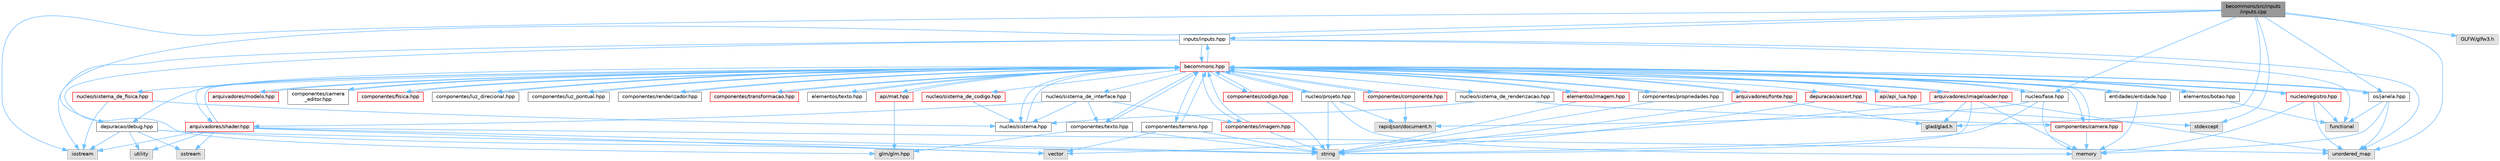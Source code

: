 digraph "becommons/src/inputs/inputs.cpp"
{
 // LATEX_PDF_SIZE
  bgcolor="transparent";
  edge [fontname=Helvetica,fontsize=10,labelfontname=Helvetica,labelfontsize=10];
  node [fontname=Helvetica,fontsize=10,shape=box,height=0.2,width=0.4];
  Node1 [id="Node000001",label="becommons/src/inputs\l/inputs.cpp",height=0.2,width=0.4,color="gray40", fillcolor="grey60", style="filled", fontcolor="black",tooltip=" "];
  Node1 -> Node2 [id="edge1_Node000001_Node000002",color="steelblue1",style="solid",tooltip=" "];
  Node2 [id="Node000002",label="inputs/inputs.hpp",height=0.2,width=0.4,color="grey40", fillcolor="white", style="filled",URL="$inputs_8hpp.html",tooltip=" "];
  Node2 -> Node3 [id="edge2_Node000002_Node000003",color="steelblue1",style="solid",tooltip=" "];
  Node3 [id="Node000003",label="iostream",height=0.2,width=0.4,color="grey60", fillcolor="#E0E0E0", style="filled",tooltip=" "];
  Node2 -> Node4 [id="edge3_Node000002_Node000004",color="steelblue1",style="solid",tooltip=" "];
  Node4 [id="Node000004",label="unordered_map",height=0.2,width=0.4,color="grey60", fillcolor="#E0E0E0", style="filled",tooltip=" "];
  Node2 -> Node5 [id="edge4_Node000002_Node000005",color="steelblue1",style="solid",tooltip=" "];
  Node5 [id="Node000005",label="functional",height=0.2,width=0.4,color="grey60", fillcolor="#E0E0E0", style="filled",tooltip=" "];
  Node2 -> Node6 [id="edge5_Node000002_Node000006",color="steelblue1",style="solid",tooltip=" "];
  Node6 [id="Node000006",label="glm/glm.hpp",height=0.2,width=0.4,color="grey60", fillcolor="#E0E0E0", style="filled",tooltip=" "];
  Node2 -> Node7 [id="edge6_Node000002_Node000007",color="steelblue1",style="solid",tooltip=" "];
  Node7 [id="Node000007",label="becommons.hpp",height=0.2,width=0.4,color="red", fillcolor="#FFF0F0", style="filled",URL="$becommons_8hpp.html",tooltip=" "];
  Node7 -> Node8 [id="edge7_Node000007_Node000008",color="steelblue1",style="solid",tooltip=" "];
  Node8 [id="Node000008",label="api/api_lua.hpp",height=0.2,width=0.4,color="red", fillcolor="#FFF0F0", style="filled",URL="$api__lua_8hpp.html",tooltip="Gerencia a configuração do luabridge para api lua."];
  Node8 -> Node7 [id="edge8_Node000008_Node000007",color="steelblue1",style="solid",tooltip=" "];
  Node7 -> Node13 [id="edge9_Node000007_Node000013",color="steelblue1",style="solid",tooltip=" "];
  Node13 [id="Node000013",label="api/mat.hpp",height=0.2,width=0.4,color="red", fillcolor="#FFF0F0", style="filled",URL="$mat_8hpp.html",tooltip="Gerencia funçoes matemáticas."];
  Node13 -> Node6 [id="edge10_Node000013_Node000006",color="steelblue1",style="solid",tooltip=" "];
  Node13 -> Node7 [id="edge11_Node000013_Node000007",color="steelblue1",style="solid",tooltip=" "];
  Node7 -> Node15 [id="edge12_Node000007_Node000015",color="steelblue1",style="solid",tooltip=" "];
  Node15 [id="Node000015",label="arquivadores/fonte.hpp",height=0.2,width=0.4,color="red", fillcolor="#FFF0F0", style="filled",URL="$fonte_8hpp.html",tooltip="Define estruturas básicas para renderização de textos."];
  Node15 -> Node16 [id="edge13_Node000015_Node000016",color="steelblue1",style="solid",tooltip=" "];
  Node16 [id="Node000016",label="glad/glad.h",height=0.2,width=0.4,color="grey60", fillcolor="#E0E0E0", style="filled",tooltip=" "];
  Node15 -> Node17 [id="edge14_Node000015_Node000017",color="steelblue1",style="solid",tooltip=" "];
  Node17 [id="Node000017",label="string",height=0.2,width=0.4,color="grey60", fillcolor="#E0E0E0", style="filled",tooltip=" "];
  Node15 -> Node7 [id="edge15_Node000015_Node000007",color="steelblue1",style="solid",tooltip=" "];
  Node7 -> Node20 [id="edge16_Node000007_Node000020",color="steelblue1",style="solid",tooltip=" "];
  Node20 [id="Node000020",label="arquivadores/imageloader.hpp",height=0.2,width=0.4,color="red", fillcolor="#FFF0F0", style="filled",URL="$imageloader_8hpp.html",tooltip="Gerencia as imagems/texturas carregadas na engine."];
  Node20 -> Node16 [id="edge17_Node000020_Node000016",color="steelblue1",style="solid",tooltip=" "];
  Node20 -> Node17 [id="edge18_Node000020_Node000017",color="steelblue1",style="solid",tooltip=" "];
  Node20 -> Node4 [id="edge19_Node000020_Node000004",color="steelblue1",style="solid",tooltip=" "];
  Node20 -> Node23 [id="edge20_Node000020_Node000023",color="steelblue1",style="solid",tooltip=" "];
  Node23 [id="Node000023",label="vector",height=0.2,width=0.4,color="grey60", fillcolor="#E0E0E0", style="filled",tooltip=" "];
  Node20 -> Node24 [id="edge21_Node000020_Node000024",color="steelblue1",style="solid",tooltip=" "];
  Node24 [id="Node000024",label="memory",height=0.2,width=0.4,color="grey60", fillcolor="#E0E0E0", style="filled",tooltip=" "];
  Node20 -> Node7 [id="edge22_Node000020_Node000007",color="steelblue1",style="solid",tooltip=" "];
  Node7 -> Node25 [id="edge23_Node000007_Node000025",color="steelblue1",style="solid",tooltip=" "];
  Node25 [id="Node000025",label="arquivadores/modelo.hpp",height=0.2,width=0.4,color="red", fillcolor="#FFF0F0", style="filled",URL="$modelo_8hpp.html",tooltip="Carrega um modelo usando a biblioteca assimp com base em um diretório."];
  Node25 -> Node7 [id="edge24_Node000025_Node000007",color="steelblue1",style="solid",tooltip=" "];
  Node7 -> Node27 [id="edge25_Node000007_Node000027",color="steelblue1",style="solid",tooltip=" "];
  Node27 [id="Node000027",label="arquivadores/shader.hpp",height=0.2,width=0.4,color="red", fillcolor="#FFF0F0", style="filled",URL="$shader_8hpp.html",tooltip="Gerencia os shaders GLSL."];
  Node27 -> Node17 [id="edge26_Node000027_Node000017",color="steelblue1",style="solid",tooltip=" "];
  Node27 -> Node29 [id="edge27_Node000027_Node000029",color="steelblue1",style="solid",tooltip=" "];
  Node29 [id="Node000029",label="sstream",height=0.2,width=0.4,color="grey60", fillcolor="#E0E0E0", style="filled",tooltip=" "];
  Node27 -> Node3 [id="edge28_Node000027_Node000003",color="steelblue1",style="solid",tooltip=" "];
  Node27 -> Node23 [id="edge29_Node000027_Node000023",color="steelblue1",style="solid",tooltip=" "];
  Node27 -> Node30 [id="edge30_Node000027_Node000030",color="steelblue1",style="solid",tooltip=" "];
  Node30 [id="Node000030",label="utility",height=0.2,width=0.4,color="grey60", fillcolor="#E0E0E0", style="filled",tooltip=" "];
  Node27 -> Node4 [id="edge31_Node000027_Node000004",color="steelblue1",style="solid",tooltip=" "];
  Node27 -> Node7 [id="edge32_Node000027_Node000007",color="steelblue1",style="solid",tooltip=" "];
  Node7 -> Node32 [id="edge33_Node000007_Node000032",color="steelblue1",style="solid",tooltip=" "];
  Node32 [id="Node000032",label="componentes/camera.hpp",height=0.2,width=0.4,color="red", fillcolor="#FFF0F0", style="filled",URL="$camera_8hpp.html",tooltip="Estrutura básica de câmera."];
  Node32 -> Node24 [id="edge34_Node000032_Node000024",color="steelblue1",style="solid",tooltip=" "];
  Node32 -> Node7 [id="edge35_Node000032_Node000007",color="steelblue1",style="solid",tooltip=" "];
  Node7 -> Node35 [id="edge36_Node000007_Node000035",color="steelblue1",style="solid",tooltip=" "];
  Node35 [id="Node000035",label="componentes/camera\l_editor.hpp",height=0.2,width=0.4,color="grey40", fillcolor="white", style="filled",URL="$camera__editor_8hpp.html",tooltip=" "];
  Node35 -> Node7 [id="edge37_Node000035_Node000007",color="steelblue1",style="solid",tooltip=" "];
  Node7 -> Node36 [id="edge38_Node000007_Node000036",color="steelblue1",style="solid",tooltip=" "];
  Node36 [id="Node000036",label="componentes/codigo.hpp",height=0.2,width=0.4,color="red", fillcolor="#FFF0F0", style="filled",URL="$codigo_8hpp.html",tooltip="Componente de código para entidades ECS."];
  Node36 -> Node17 [id="edge39_Node000036_Node000017",color="steelblue1",style="solid",tooltip=" "];
  Node36 -> Node7 [id="edge40_Node000036_Node000007",color="steelblue1",style="solid",tooltip=" "];
  Node7 -> Node38 [id="edge41_Node000007_Node000038",color="steelblue1",style="solid",tooltip=" "];
  Node38 [id="Node000038",label="componentes/componente.hpp",height=0.2,width=0.4,color="red", fillcolor="#FFF0F0", style="filled",URL="$componente_8hpp.html",tooltip="Estrutura base para componetes."];
  Node38 -> Node40 [id="edge42_Node000038_Node000040",color="steelblue1",style="solid",tooltip=" "];
  Node40 [id="Node000040",label="rapidjson/document.h",height=0.2,width=0.4,color="grey60", fillcolor="#E0E0E0", style="filled",tooltip=" "];
  Node38 -> Node7 [id="edge43_Node000038_Node000007",color="steelblue1",style="solid",tooltip=" "];
  Node7 -> Node43 [id="edge44_Node000007_Node000043",color="steelblue1",style="solid",tooltip=" "];
  Node43 [id="Node000043",label="componentes/fisica.hpp",height=0.2,width=0.4,color="red", fillcolor="#FFF0F0", style="filled",URL="$fisica_8hpp.html",tooltip="Componente de física para entidades ECS."];
  Node43 -> Node7 [id="edge45_Node000043_Node000007",color="steelblue1",style="solid",tooltip=" "];
  Node7 -> Node44 [id="edge46_Node000007_Node000044",color="steelblue1",style="solid",tooltip=" "];
  Node44 [id="Node000044",label="componentes/imagem.hpp",height=0.2,width=0.4,color="red", fillcolor="#FFF0F0", style="filled",URL="$componentes_2imagem_8hpp.html",tooltip=" "];
  Node44 -> Node17 [id="edge47_Node000044_Node000017",color="steelblue1",style="solid",tooltip=" "];
  Node44 -> Node7 [id="edge48_Node000044_Node000007",color="steelblue1",style="solid",tooltip=" "];
  Node7 -> Node45 [id="edge49_Node000007_Node000045",color="steelblue1",style="solid",tooltip=" "];
  Node45 [id="Node000045",label="componentes/luz_direcional.hpp",height=0.2,width=0.4,color="grey40", fillcolor="white", style="filled",URL="$luz__direcional_8hpp.html",tooltip=" "];
  Node45 -> Node7 [id="edge50_Node000045_Node000007",color="steelblue1",style="solid",tooltip=" "];
  Node7 -> Node46 [id="edge51_Node000007_Node000046",color="steelblue1",style="solid",tooltip=" "];
  Node46 [id="Node000046",label="componentes/luz_pontual.hpp",height=0.2,width=0.4,color="grey40", fillcolor="white", style="filled",URL="$luz__pontual_8hpp.html",tooltip=" "];
  Node46 -> Node7 [id="edge52_Node000046_Node000007",color="steelblue1",style="solid",tooltip=" "];
  Node7 -> Node47 [id="edge53_Node000007_Node000047",color="steelblue1",style="solid",tooltip=" "];
  Node47 [id="Node000047",label="componentes/propriedades.hpp",height=0.2,width=0.4,color="grey40", fillcolor="white", style="filled",URL="$propriedades_8hpp.html",tooltip=" "];
  Node47 -> Node17 [id="edge54_Node000047_Node000017",color="steelblue1",style="solid",tooltip=" "];
  Node47 -> Node7 [id="edge55_Node000047_Node000007",color="steelblue1",style="solid",tooltip=" "];
  Node7 -> Node48 [id="edge56_Node000007_Node000048",color="steelblue1",style="solid",tooltip=" "];
  Node48 [id="Node000048",label="componentes/renderizador.hpp",height=0.2,width=0.4,color="grey40", fillcolor="white", style="filled",URL="$renderizador_8hpp.html",tooltip=" "];
  Node48 -> Node7 [id="edge57_Node000048_Node000007",color="steelblue1",style="solid",tooltip=" "];
  Node7 -> Node49 [id="edge58_Node000007_Node000049",color="steelblue1",style="solid",tooltip=" "];
  Node49 [id="Node000049",label="componentes/terreno.hpp",height=0.2,width=0.4,color="grey40", fillcolor="white", style="filled",URL="$terreno_8hpp.html",tooltip=" "];
  Node49 -> Node23 [id="edge59_Node000049_Node000023",color="steelblue1",style="solid",tooltip=" "];
  Node49 -> Node17 [id="edge60_Node000049_Node000017",color="steelblue1",style="solid",tooltip=" "];
  Node49 -> Node7 [id="edge61_Node000049_Node000007",color="steelblue1",style="solid",tooltip=" "];
  Node7 -> Node50 [id="edge62_Node000007_Node000050",color="steelblue1",style="solid",tooltip=" "];
  Node50 [id="Node000050",label="componentes/texto.hpp",height=0.2,width=0.4,color="grey40", fillcolor="white", style="filled",URL="$componentes_2texto_8hpp.html",tooltip=" "];
  Node50 -> Node6 [id="edge63_Node000050_Node000006",color="steelblue1",style="solid",tooltip=" "];
  Node50 -> Node17 [id="edge64_Node000050_Node000017",color="steelblue1",style="solid",tooltip=" "];
  Node50 -> Node7 [id="edge65_Node000050_Node000007",color="steelblue1",style="solid",tooltip=" "];
  Node7 -> Node51 [id="edge66_Node000007_Node000051",color="steelblue1",style="solid",tooltip=" "];
  Node51 [id="Node000051",label="componentes/transformacao.hpp",height=0.2,width=0.4,color="red", fillcolor="#FFF0F0", style="filled",URL="$transformacao_8hpp.html",tooltip="Calcula a mtriz de modelo para um objeto 3d qualquer."];
  Node51 -> Node7 [id="edge67_Node000051_Node000007",color="steelblue1",style="solid",tooltip=" "];
  Node7 -> Node55 [id="edge68_Node000007_Node000055",color="steelblue1",style="solid",tooltip=" "];
  Node55 [id="Node000055",label="depuracao/debug.hpp",height=0.2,width=0.4,color="grey40", fillcolor="white", style="filled",URL="$debug_8hpp.html",tooltip=" "];
  Node55 -> Node23 [id="edge69_Node000055_Node000023",color="steelblue1",style="solid",tooltip=" "];
  Node55 -> Node30 [id="edge70_Node000055_Node000030",color="steelblue1",style="solid",tooltip=" "];
  Node55 -> Node17 [id="edge71_Node000055_Node000017",color="steelblue1",style="solid",tooltip=" "];
  Node55 -> Node3 [id="edge72_Node000055_Node000003",color="steelblue1",style="solid",tooltip=" "];
  Node55 -> Node29 [id="edge73_Node000055_Node000029",color="steelblue1",style="solid",tooltip=" "];
  Node7 -> Node56 [id="edge74_Node000007_Node000056",color="steelblue1",style="solid",tooltip=" "];
  Node56 [id="Node000056",label="depuracao/assert.hpp",height=0.2,width=0.4,color="red", fillcolor="#FFF0F0", style="filled",URL="$assert_8hpp.html",tooltip=" "];
  Node56 -> Node57 [id="edge75_Node000056_Node000057",color="steelblue1",style="solid",tooltip=" "];
  Node57 [id="Node000057",label="stdexcept",height=0.2,width=0.4,color="grey60", fillcolor="#E0E0E0", style="filled",tooltip=" "];
  Node56 -> Node17 [id="edge76_Node000056_Node000017",color="steelblue1",style="solid",tooltip=" "];
  Node7 -> Node59 [id="edge77_Node000007_Node000059",color="steelblue1",style="solid",tooltip=" "];
  Node59 [id="Node000059",label="elementos/botao.hpp",height=0.2,width=0.4,color="grey40", fillcolor="white", style="filled",URL="$botao_8hpp.html",tooltip=" "];
  Node59 -> Node5 [id="edge78_Node000059_Node000005",color="steelblue1",style="solid",tooltip=" "];
  Node59 -> Node7 [id="edge79_Node000059_Node000007",color="steelblue1",style="solid",tooltip=" "];
  Node7 -> Node60 [id="edge80_Node000007_Node000060",color="steelblue1",style="solid",tooltip=" "];
  Node60 [id="Node000060",label="elementos/imagem.hpp",height=0.2,width=0.4,color="red", fillcolor="#FFF0F0", style="filled",URL="$elementos_2imagem_8hpp.html",tooltip="Gerencia a configuração do luabridge para api lua."];
  Node60 -> Node17 [id="edge81_Node000060_Node000017",color="steelblue1",style="solid",tooltip=" "];
  Node60 -> Node7 [id="edge82_Node000060_Node000007",color="steelblue1",style="solid",tooltip=" "];
  Node7 -> Node61 [id="edge83_Node000007_Node000061",color="steelblue1",style="solid",tooltip=" "];
  Node61 [id="Node000061",label="elementos/texto.hpp",height=0.2,width=0.4,color="grey40", fillcolor="white", style="filled",URL="$elementos_2texto_8hpp.html",tooltip=" "];
  Node61 -> Node7 [id="edge84_Node000061_Node000007",color="steelblue1",style="solid",tooltip=" "];
  Node7 -> Node62 [id="edge85_Node000007_Node000062",color="steelblue1",style="solid",tooltip=" "];
  Node62 [id="Node000062",label="entidades/entidade.hpp",height=0.2,width=0.4,color="grey40", fillcolor="white", style="filled",URL="$entidade_8hpp.html",tooltip="Inclusoes e defini��es relacionadas � entidade."];
  Node62 -> Node24 [id="edge86_Node000062_Node000024",color="steelblue1",style="solid",tooltip=" "];
  Node62 -> Node7 [id="edge87_Node000062_Node000007",color="steelblue1",style="solid",tooltip=" "];
  Node7 -> Node2 [id="edge88_Node000007_Node000002",color="steelblue1",style="solid",tooltip=" "];
  Node7 -> Node63 [id="edge89_Node000007_Node000063",color="steelblue1",style="solid",tooltip=" "];
  Node63 [id="Node000063",label="nucleo/fase.hpp",height=0.2,width=0.4,color="grey40", fillcolor="white", style="filled",URL="$fase_8hpp.html",tooltip="Gerencia sistemas numa fase."];
  Node63 -> Node17 [id="edge90_Node000063_Node000017",color="steelblue1",style="solid",tooltip=" "];
  Node63 -> Node24 [id="edge91_Node000063_Node000024",color="steelblue1",style="solid",tooltip=" "];
  Node63 -> Node40 [id="edge92_Node000063_Node000040",color="steelblue1",style="solid",tooltip=" "];
  Node63 -> Node7 [id="edge93_Node000063_Node000007",color="steelblue1",style="solid",tooltip=" "];
  Node7 -> Node64 [id="edge94_Node000007_Node000064",color="steelblue1",style="solid",tooltip=" "];
  Node64 [id="Node000064",label="nucleo/projeto.hpp",height=0.2,width=0.4,color="grey40", fillcolor="white", style="filled",URL="$projeto_8hpp.html",tooltip="Gerencia configurações do projeto."];
  Node64 -> Node17 [id="edge95_Node000064_Node000017",color="steelblue1",style="solid",tooltip=" "];
  Node64 -> Node40 [id="edge96_Node000064_Node000040",color="steelblue1",style="solid",tooltip=" "];
  Node64 -> Node24 [id="edge97_Node000064_Node000024",color="steelblue1",style="solid",tooltip=" "];
  Node64 -> Node7 [id="edge98_Node000064_Node000007",color="steelblue1",style="solid",tooltip=" "];
  Node7 -> Node65 [id="edge99_Node000007_Node000065",color="steelblue1",style="solid",tooltip=" "];
  Node65 [id="Node000065",label="nucleo/registro.hpp",height=0.2,width=0.4,color="red", fillcolor="#FFF0F0", style="filled",URL="$registro_8hpp.html",tooltip="Inclusoes e definições relacionadas à registro."];
  Node65 -> Node4 [id="edge100_Node000065_Node000004",color="steelblue1",style="solid",tooltip=" "];
  Node65 -> Node24 [id="edge101_Node000065_Node000024",color="steelblue1",style="solid",tooltip=" "];
  Node65 -> Node5 [id="edge102_Node000065_Node000005",color="steelblue1",style="solid",tooltip=" "];
  Node65 -> Node7 [id="edge103_Node000065_Node000007",color="steelblue1",style="solid",tooltip=" "];
  Node7 -> Node67 [id="edge104_Node000007_Node000067",color="steelblue1",style="solid",tooltip=" "];
  Node67 [id="Node000067",label="nucleo/sistema.hpp",height=0.2,width=0.4,color="grey40", fillcolor="white", style="filled",URL="$nucleo_2sistema_8hpp.html",tooltip=" "];
  Node67 -> Node7 [id="edge105_Node000067_Node000007",color="steelblue1",style="solid",tooltip=" "];
  Node7 -> Node68 [id="edge106_Node000007_Node000068",color="steelblue1",style="solid",tooltip=" "];
  Node68 [id="Node000068",label="nucleo/sistema_de_codigo.hpp",height=0.2,width=0.4,color="red", fillcolor="#FFF0F0", style="filled",URL="$sistema__de__codigo_8hpp.html",tooltip=" "];
  Node68 -> Node67 [id="edge107_Node000068_Node000067",color="steelblue1",style="solid",tooltip=" "];
  Node7 -> Node71 [id="edge108_Node000007_Node000071",color="steelblue1",style="solid",tooltip=" "];
  Node71 [id="Node000071",label="nucleo/sistema_de_fisica.hpp",height=0.2,width=0.4,color="red", fillcolor="#FFF0F0", style="filled",URL="$sistema__de__fisica_8hpp.html",tooltip="Gerencia a fisica de jogo com o bullet3."];
  Node71 -> Node67 [id="edge109_Node000071_Node000067",color="steelblue1",style="solid",tooltip=" "];
  Node71 -> Node3 [id="edge110_Node000071_Node000003",color="steelblue1",style="solid",tooltip=" "];
  Node7 -> Node73 [id="edge111_Node000007_Node000073",color="steelblue1",style="solid",tooltip=" "];
  Node73 [id="Node000073",label="nucleo/sistema_de_interface.hpp",height=0.2,width=0.4,color="grey40", fillcolor="white", style="filled",URL="$sistema__de__interface_8hpp.html",tooltip=" "];
  Node73 -> Node67 [id="edge112_Node000073_Node000067",color="steelblue1",style="solid",tooltip=" "];
  Node73 -> Node27 [id="edge113_Node000073_Node000027",color="steelblue1",style="solid",tooltip=" "];
  Node73 -> Node50 [id="edge114_Node000073_Node000050",color="steelblue1",style="solid",tooltip=" "];
  Node73 -> Node44 [id="edge115_Node000073_Node000044",color="steelblue1",style="solid",tooltip=" "];
  Node7 -> Node74 [id="edge116_Node000007_Node000074",color="steelblue1",style="solid",tooltip=" "];
  Node74 [id="Node000074",label="nucleo/sistema_de_renderizacao.hpp",height=0.2,width=0.4,color="grey40", fillcolor="white", style="filled",URL="$sistema__de__renderizacao_8hpp.html",tooltip="Gerencia a renderizacao."];
  Node74 -> Node67 [id="edge117_Node000074_Node000067",color="steelblue1",style="solid",tooltip=" "];
  Node74 -> Node32 [id="edge118_Node000074_Node000032",color="steelblue1",style="solid",tooltip=" "];
  Node7 -> Node75 [id="edge119_Node000007_Node000075",color="steelblue1",style="solid",tooltip=" "];
  Node75 [id="Node000075",label="os/janela.hpp",height=0.2,width=0.4,color="grey40", fillcolor="white", style="filled",URL="$janela_8hpp.html",tooltip="Inicia e gerencia janela glfw."];
  Node75 -> Node5 [id="edge120_Node000075_Node000005",color="steelblue1",style="solid",tooltip=" "];
  Node75 -> Node24 [id="edge121_Node000075_Node000024",color="steelblue1",style="solid",tooltip=" "];
  Node75 -> Node4 [id="edge122_Node000075_Node000004",color="steelblue1",style="solid",tooltip=" "];
  Node75 -> Node7 [id="edge123_Node000075_Node000007",color="steelblue1",style="solid",tooltip=" "];
  Node1 -> Node3 [id="edge124_Node000001_Node000003",color="steelblue1",style="solid",tooltip=" "];
  Node1 -> Node4 [id="edge125_Node000001_Node000004",color="steelblue1",style="solid",tooltip=" "];
  Node1 -> Node57 [id="edge126_Node000001_Node000057",color="steelblue1",style="solid",tooltip=" "];
  Node1 -> Node55 [id="edge127_Node000001_Node000055",color="steelblue1",style="solid",tooltip=" "];
  Node1 -> Node63 [id="edge128_Node000001_Node000063",color="steelblue1",style="solid",tooltip=" "];
  Node1 -> Node16 [id="edge129_Node000001_Node000016",color="steelblue1",style="solid",tooltip=" "];
  Node1 -> Node91 [id="edge130_Node000001_Node000091",color="steelblue1",style="solid",tooltip=" "];
  Node91 [id="Node000091",label="GLFW/glfw3.h",height=0.2,width=0.4,color="grey60", fillcolor="#E0E0E0", style="filled",tooltip=" "];
  Node1 -> Node75 [id="edge131_Node000001_Node000075",color="steelblue1",style="solid",tooltip=" "];
}
